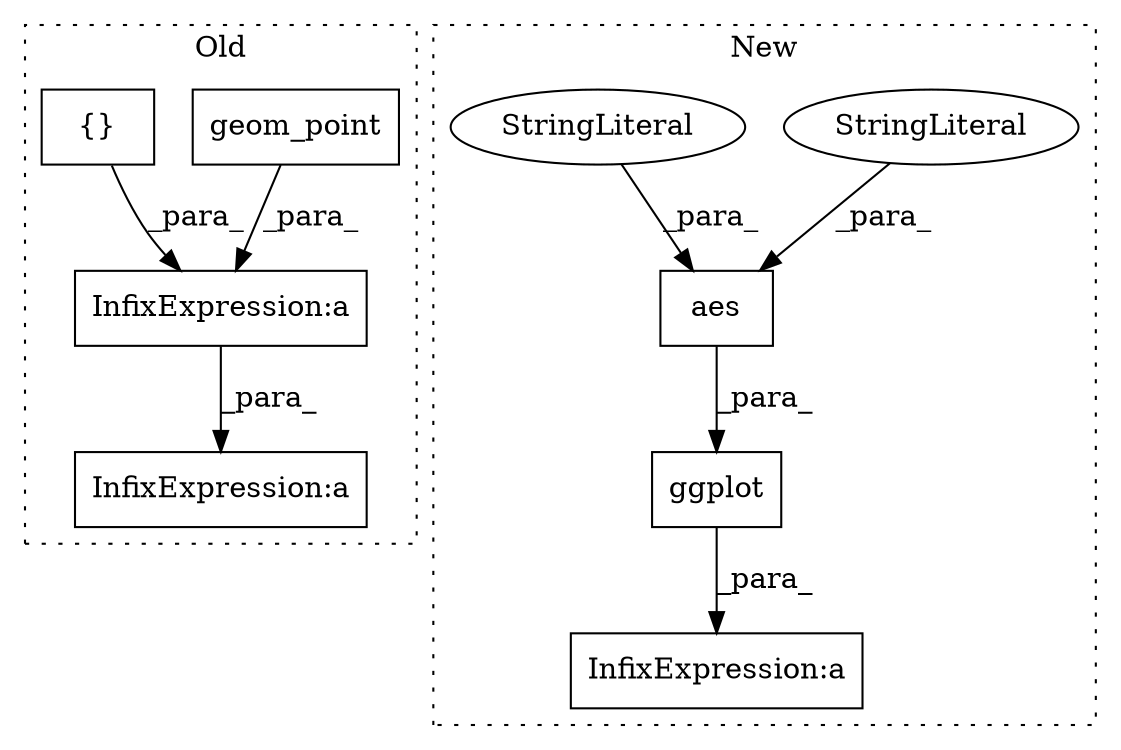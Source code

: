 digraph G {
subgraph cluster0 {
1 [label="geom_point" a="32" s="809,835" l="11,1" shape="box"];
3 [label="InfixExpression:a" a="27" s="909" l="3" shape="box"];
6 [label="InfixExpression:a" a="27" s="985" l="3" shape="box"];
9 [label="{}" a="4" s="901,906" l="1,1" shape="box"];
label = "Old";
style="dotted";
}
subgraph cluster1 {
2 [label="ggplot" a="32" s="898,920" l="7,1" shape="box"];
4 [label="aes" a="32" s="908,919" l="4,1" shape="box"];
5 [label="InfixExpression:a" a="27" s="954" l="3" shape="box"];
7 [label="StringLiteral" a="45" s="912" l="3" shape="ellipse"];
8 [label="StringLiteral" a="45" s="916" l="3" shape="ellipse"];
label = "New";
style="dotted";
}
1 -> 3 [label="_para_"];
2 -> 5 [label="_para_"];
3 -> 6 [label="_para_"];
4 -> 2 [label="_para_"];
7 -> 4 [label="_para_"];
8 -> 4 [label="_para_"];
9 -> 3 [label="_para_"];
}